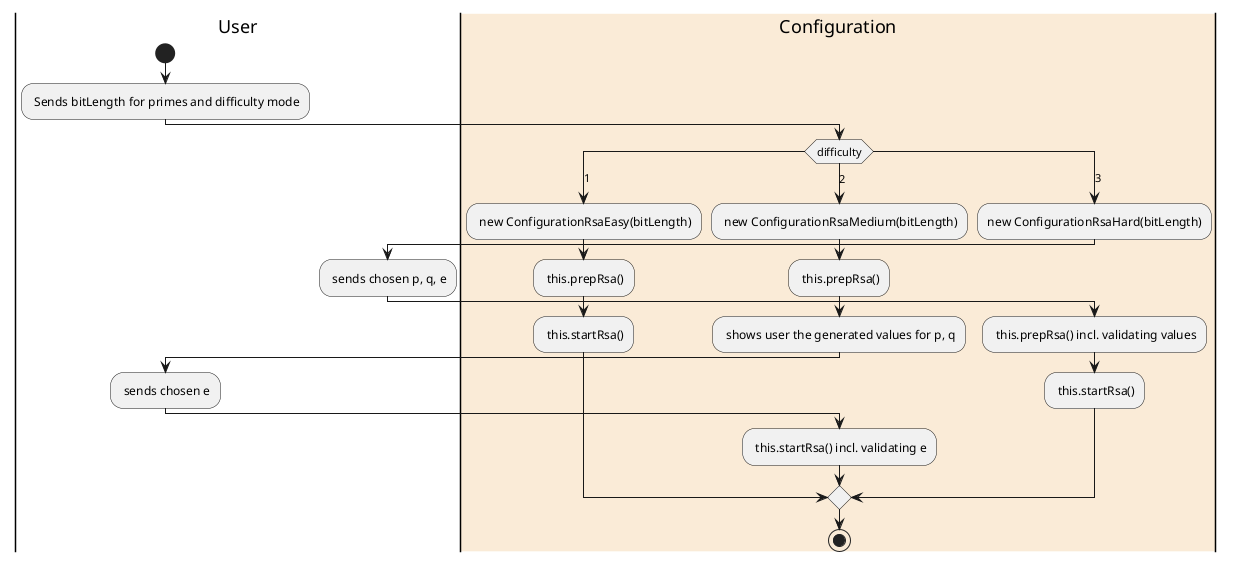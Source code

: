 @startuml
'https://plantuml.com/activity-diagram-beta
| User |
start
: Sends bitLength for primes and difficulty mode;
|#AntiqueWhite| Configuration |
switch(difficulty)
    case(1)
        : new ConfigurationRsaEasy(bitLength);
        : this.prepRsa();
        : this.startRsa();
    case(2)
        : new ConfigurationRsaMedium(bitLength);
        : this.prepRsa();
        : shows user the generated values for p, q;
        | User |
        : sends chosen e;
        | Configuration |
        : this.startRsa() incl. validating e;
    case(3)
        :new ConfigurationRsaHard(bitLength);
        | User |
        : sends chosen p, q, e;
        | Configuration |
        : this.prepRsa() incl. validating values;
        : this.startRsa();
endswitch
stop
':new page;
'if (Page.onSecurityCheck) then (true)
'  :Page.onInit();
'  if (isForward?) then (no)
'    :Process controls;
'    if (continue processing?) then (no)
'      stop
'    endif
'| Configuration |
'    if (isPost?) then (yes)
'      :Page.onPost();
'    else (no)
'      :Page.onGet();
'    endif
'    :Page.onRender();
'  endif
'else (false)
'endif
'
'if (do redirect?) then (yes)
'  :redirect process;
'else
'  if (do forward?) then (yes)
'    :Forward request;
'  else (no)
'    :Render page template;
'  endif
'endif
'
'stop

@enduml
